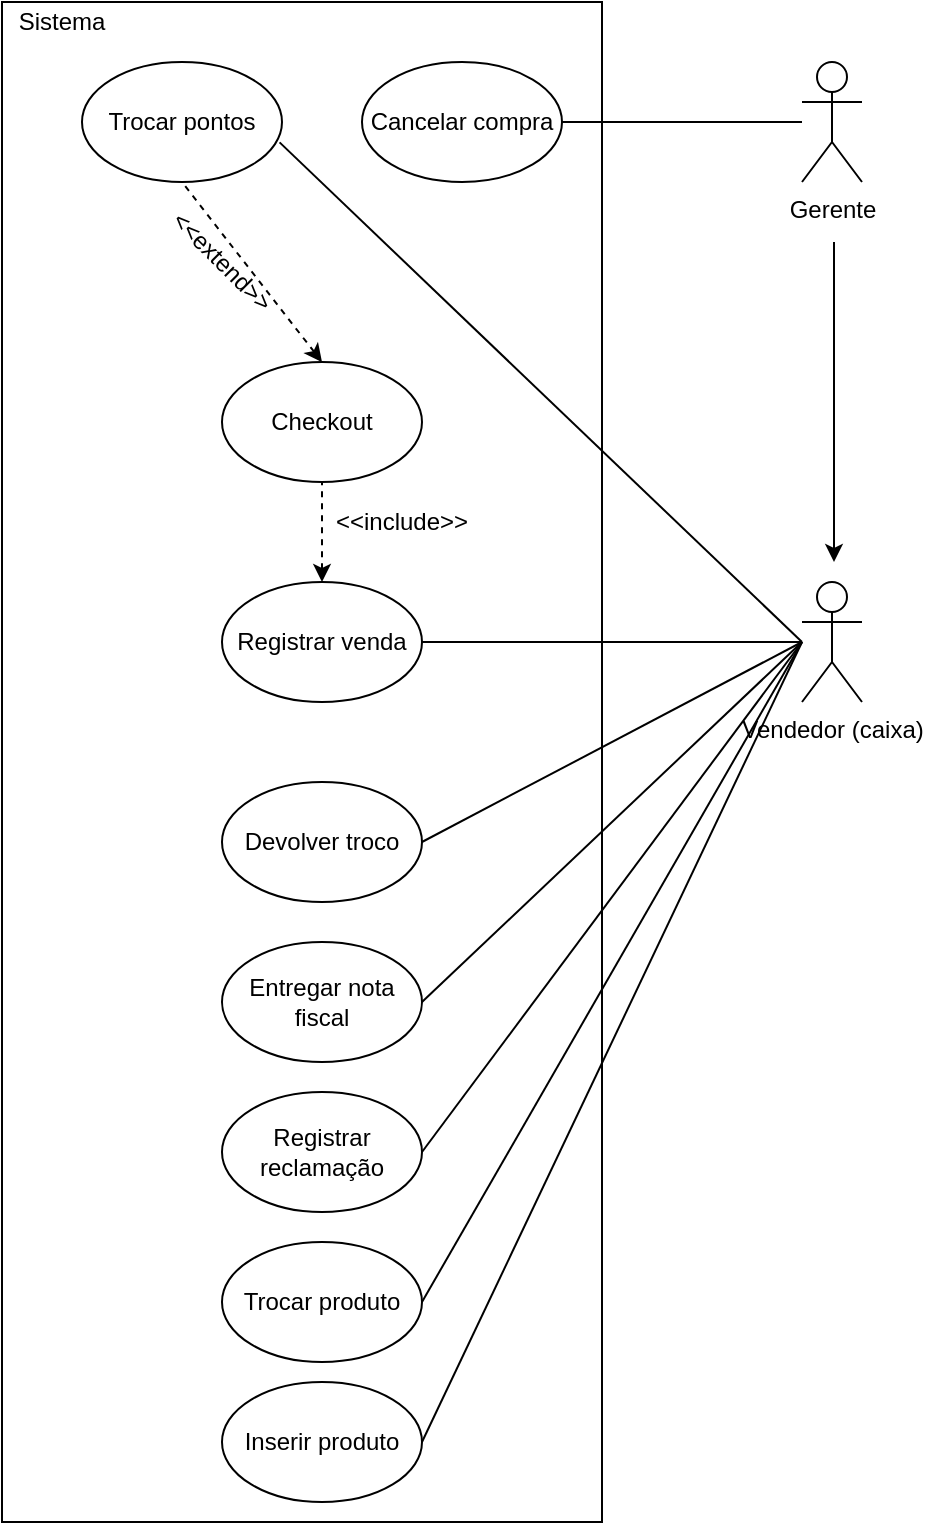 <mxfile version="13.10.4" type="google"><diagram id="HP7x1XuUhzHu79c1fexN" name="Page-1"><mxGraphModel dx="1038" dy="580" grid="1" gridSize="10" guides="1" tooltips="1" connect="1" arrows="1" fold="1" page="1" pageScale="1" pageWidth="827" pageHeight="1169" math="0" shadow="0"><root><mxCell id="0"/><mxCell id="1" parent="0"/><mxCell id="sEVx8r9qs4ksi1RGKafz-2" value="" style="rounded=0;whiteSpace=wrap;html=1;fillColor=none;" parent="1" vertex="1"><mxGeometry x="200" y="40" width="300" height="760" as="geometry"/></mxCell><mxCell id="sEVx8r9qs4ksi1RGKafz-4" value="Sistema" style="text;html=1;strokeColor=none;fillColor=none;align=center;verticalAlign=middle;whiteSpace=wrap;rounded=0;" parent="1" vertex="1"><mxGeometry x="200" y="40" width="60" height="20" as="geometry"/></mxCell><mxCell id="sEVx8r9qs4ksi1RGKafz-5" value="Checkout" style="ellipse;whiteSpace=wrap;html=1;fillColor=#FFFFFF;" parent="1" vertex="1"><mxGeometry x="310" y="220" width="100" height="60" as="geometry"/></mxCell><mxCell id="sEVx8r9qs4ksi1RGKafz-7" value="Registrar venda" style="ellipse;whiteSpace=wrap;html=1;fillColor=#FFFFFF;" parent="1" vertex="1"><mxGeometry x="310" y="330" width="100" height="60" as="geometry"/></mxCell><mxCell id="sEVx8r9qs4ksi1RGKafz-9" value="" style="endArrow=none;dashed=1;html=1;exitX=0.5;exitY=0;exitDx=0;exitDy=0;entryX=0.5;entryY=1;entryDx=0;entryDy=0;startArrow=classic;startFill=1;" parent="1" source="sEVx8r9qs4ksi1RGKafz-7" target="sEVx8r9qs4ksi1RGKafz-5" edge="1"><mxGeometry width="50" height="50" relative="1" as="geometry"><mxPoint x="90" y="400" as="sourcePoint"/><mxPoint x="140" y="350" as="targetPoint"/></mxGeometry></mxCell><mxCell id="sEVx8r9qs4ksi1RGKafz-10" value="Vendedor (caixa)" style="shape=umlActor;verticalLabelPosition=bottom;verticalAlign=top;html=1;outlineConnect=0;fillColor=#FFFFFF;" parent="1" vertex="1"><mxGeometry x="600" y="330" width="30" height="60" as="geometry"/></mxCell><mxCell id="sEVx8r9qs4ksi1RGKafz-11" value="" style="endArrow=none;html=1;exitX=1;exitY=0.5;exitDx=0;exitDy=0;" parent="1" source="sEVx8r9qs4ksi1RGKafz-7" target="sEVx8r9qs4ksi1RGKafz-10" edge="1"><mxGeometry width="50" height="50" relative="1" as="geometry"><mxPoint x="370" y="410" as="sourcePoint"/><mxPoint x="520" y="320" as="targetPoint"/></mxGeometry></mxCell><mxCell id="sEVx8r9qs4ksi1RGKafz-12" value="&amp;lt;&amp;lt;include&amp;gt;&amp;gt;" style="text;html=1;strokeColor=none;fillColor=none;align=center;verticalAlign=middle;whiteSpace=wrap;rounded=0;" parent="1" vertex="1"><mxGeometry x="380" y="290" width="40" height="20" as="geometry"/></mxCell><mxCell id="sEVx8r9qs4ksi1RGKafz-13" value="Cancelar compra" style="ellipse;whiteSpace=wrap;html=1;fillColor=#FFFFFF;" parent="1" vertex="1"><mxGeometry x="380" y="70" width="100" height="60" as="geometry"/></mxCell><mxCell id="sEVx8r9qs4ksi1RGKafz-14" value="Devolver troco" style="ellipse;whiteSpace=wrap;html=1;fillColor=#FFFFFF;" parent="1" vertex="1"><mxGeometry x="310" y="430" width="100" height="60" as="geometry"/></mxCell><mxCell id="sEVx8r9qs4ksi1RGKafz-15" value="" style="endArrow=none;html=1;exitX=1;exitY=0.5;exitDx=0;exitDy=0;" parent="1" source="sEVx8r9qs4ksi1RGKafz-14" edge="1"><mxGeometry width="50" height="50" relative="1" as="geometry"><mxPoint x="500" y="480" as="sourcePoint"/><mxPoint x="600" y="360" as="targetPoint"/></mxGeometry></mxCell><mxCell id="sEVx8r9qs4ksi1RGKafz-16" value="" style="endArrow=none;html=1;entryX=1;entryY=0.5;entryDx=0;entryDy=0;" parent="1" source="sEVx8r9qs4ksi1RGKafz-19" target="sEVx8r9qs4ksi1RGKafz-13" edge="1"><mxGeometry width="50" height="50" relative="1" as="geometry"><mxPoint x="120" y="210" as="sourcePoint"/><mxPoint x="370" y="110" as="targetPoint"/></mxGeometry></mxCell><mxCell id="sEVx8r9qs4ksi1RGKafz-18" value="Trocar pontos" style="ellipse;whiteSpace=wrap;html=1;fillColor=#FFFFFF;" parent="1" vertex="1"><mxGeometry x="240" y="70" width="100" height="60" as="geometry"/></mxCell><mxCell id="sEVx8r9qs4ksi1RGKafz-19" value="Gerente" style="shape=umlActor;verticalLabelPosition=bottom;verticalAlign=top;html=1;outlineConnect=0;fillColor=#FFFFFF;" parent="1" vertex="1"><mxGeometry x="600" y="70" width="30" height="60" as="geometry"/></mxCell><mxCell id="uikoGhSVsvncOF7xDbcz-2" value="" style="endArrow=none;dashed=1;html=1;entryX=0.5;entryY=1;entryDx=0;entryDy=0;exitX=0.5;exitY=0;exitDx=0;exitDy=0;startArrow=classic;startFill=1;" parent="1" source="sEVx8r9qs4ksi1RGKafz-5" target="sEVx8r9qs4ksi1RGKafz-18" edge="1"><mxGeometry width="50" height="50" relative="1" as="geometry"><mxPoint x="240" y="200" as="sourcePoint"/><mxPoint x="290" y="150" as="targetPoint"/></mxGeometry></mxCell><mxCell id="uikoGhSVsvncOF7xDbcz-3" value="&amp;lt;&amp;lt;extend&amp;gt;&amp;gt;" style="text;html=1;strokeColor=none;fillColor=none;align=center;verticalAlign=middle;whiteSpace=wrap;rounded=0;rotation=45;" parent="1" vertex="1"><mxGeometry x="290" y="160" width="40" height="20" as="geometry"/></mxCell><mxCell id="uikoGhSVsvncOF7xDbcz-5" value="Entregar nota fiscal" style="ellipse;whiteSpace=wrap;html=1;fillColor=#FFFFFF;" parent="1" vertex="1"><mxGeometry x="310" y="510" width="100" height="60" as="geometry"/></mxCell><mxCell id="uikoGhSVsvncOF7xDbcz-6" value="" style="endArrow=none;html=1;entryX=1;entryY=0.5;entryDx=0;entryDy=0;" parent="1" target="uikoGhSVsvncOF7xDbcz-5" edge="1"><mxGeometry width="50" height="50" relative="1" as="geometry"><mxPoint x="600" y="360" as="sourcePoint"/><mxPoint x="650" y="490" as="targetPoint"/></mxGeometry></mxCell><mxCell id="uikoGhSVsvncOF7xDbcz-11" value="Registrar reclamação" style="ellipse;whiteSpace=wrap;html=1;fillColor=#FFFFFF;" parent="1" vertex="1"><mxGeometry x="310" y="585" width="100" height="60" as="geometry"/></mxCell><mxCell id="uikoGhSVsvncOF7xDbcz-13" value="Trocar produto" style="ellipse;whiteSpace=wrap;html=1;fillColor=#FFFFFF;" parent="1" vertex="1"><mxGeometry x="310" y="660" width="100" height="60" as="geometry"/></mxCell><mxCell id="svmMFvzX8mUsV87YP9cW-3" value="" style="endArrow=classic;html=1;" edge="1" parent="1"><mxGeometry width="50" height="50" relative="1" as="geometry"><mxPoint x="616" y="160" as="sourcePoint"/><mxPoint x="616" y="320" as="targetPoint"/></mxGeometry></mxCell><mxCell id="svmMFvzX8mUsV87YP9cW-5" value="" style="endArrow=none;html=1;exitX=1;exitY=0.5;exitDx=0;exitDy=0;" edge="1" parent="1" source="uikoGhSVsvncOF7xDbcz-11"><mxGeometry width="50" height="50" relative="1" as="geometry"><mxPoint x="520" y="530" as="sourcePoint"/><mxPoint x="600" y="360" as="targetPoint"/></mxGeometry></mxCell><mxCell id="svmMFvzX8mUsV87YP9cW-6" value="" style="endArrow=none;html=1;exitX=1;exitY=0.5;exitDx=0;exitDy=0;" edge="1" parent="1" source="uikoGhSVsvncOF7xDbcz-13"><mxGeometry width="50" height="50" relative="1" as="geometry"><mxPoint x="520" y="530" as="sourcePoint"/><mxPoint x="600" y="360" as="targetPoint"/></mxGeometry></mxCell><mxCell id="svmMFvzX8mUsV87YP9cW-11" value="Inserir produto" style="ellipse;whiteSpace=wrap;html=1;" vertex="1" parent="1"><mxGeometry x="310" y="730" width="100" height="60" as="geometry"/></mxCell><mxCell id="svmMFvzX8mUsV87YP9cW-12" value="" style="endArrow=none;html=1;exitX=1;exitY=0.5;exitDx=0;exitDy=0;" edge="1" parent="1" source="svmMFvzX8mUsV87YP9cW-11"><mxGeometry width="50" height="50" relative="1" as="geometry"><mxPoint x="520" y="650" as="sourcePoint"/><mxPoint x="600" y="360" as="targetPoint"/></mxGeometry></mxCell><mxCell id="svmMFvzX8mUsV87YP9cW-13" value="" style="endArrow=none;html=1;exitX=0.988;exitY=0.67;exitDx=0;exitDy=0;exitPerimeter=0;" edge="1" parent="1" source="sEVx8r9qs4ksi1RGKafz-18"><mxGeometry width="50" height="50" relative="1" as="geometry"><mxPoint x="520" y="260" as="sourcePoint"/><mxPoint x="600" y="360" as="targetPoint"/></mxGeometry></mxCell></root></mxGraphModel></diagram></mxfile>